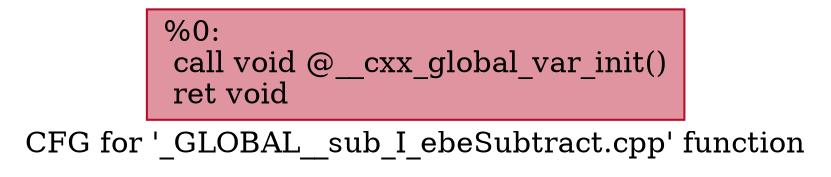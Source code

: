digraph "CFG for '_GLOBAL__sub_I_ebeSubtract.cpp' function" {
	label="CFG for '_GLOBAL__sub_I_ebeSubtract.cpp' function";

	Node0x297a2c01980 [shape=record,color="#b70d28ff", style=filled, fillcolor="#b70d2870",label="{%0:\l  call void @__cxx_global_var_init()\l  ret void\l}"];
}
